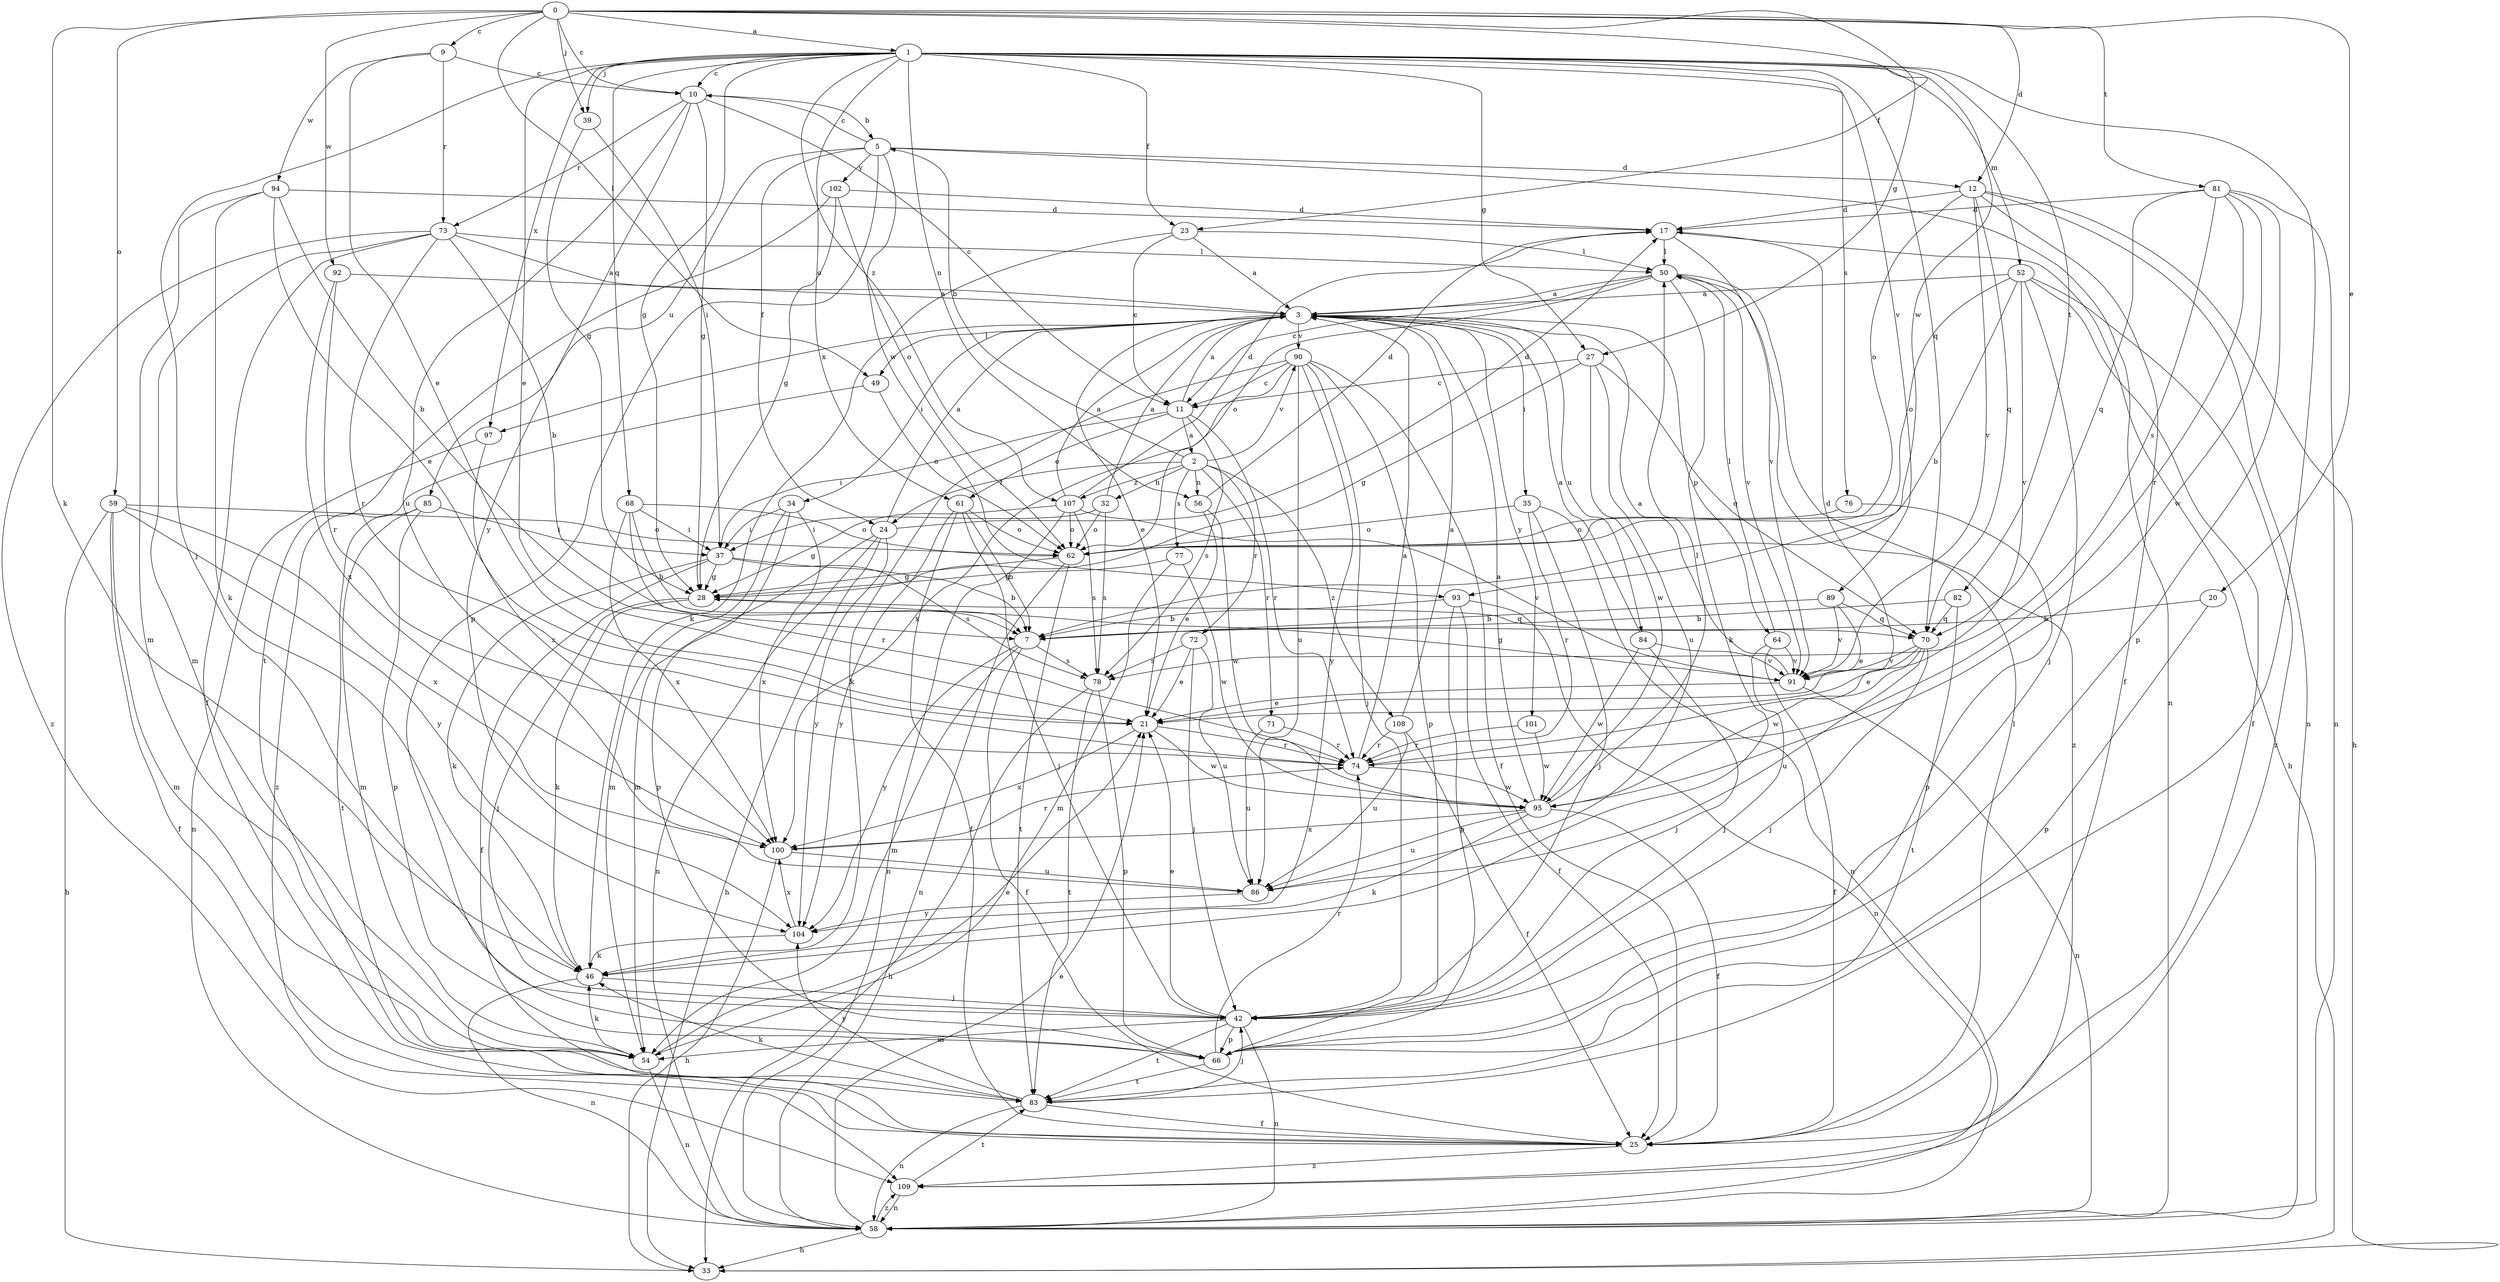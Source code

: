 strict digraph  {
0;
1;
2;
3;
5;
7;
9;
10;
11;
12;
17;
20;
21;
23;
24;
25;
27;
28;
32;
33;
34;
35;
37;
39;
42;
46;
49;
50;
52;
54;
56;
58;
59;
61;
62;
64;
66;
68;
70;
71;
72;
73;
74;
76;
77;
78;
81;
82;
83;
84;
85;
86;
89;
90;
91;
92;
93;
94;
95;
97;
100;
101;
102;
104;
107;
108;
109;
0 -> 1  [label=a];
0 -> 9  [label=c];
0 -> 10  [label=c];
0 -> 12  [label=d];
0 -> 20  [label=e];
0 -> 23  [label=f];
0 -> 27  [label=g];
0 -> 39  [label=j];
0 -> 46  [label=k];
0 -> 49  [label=l];
0 -> 59  [label=o];
0 -> 81  [label=t];
0 -> 92  [label=w];
1 -> 10  [label=c];
1 -> 21  [label=e];
1 -> 23  [label=f];
1 -> 27  [label=g];
1 -> 28  [label=g];
1 -> 39  [label=j];
1 -> 42  [label=j];
1 -> 52  [label=m];
1 -> 56  [label=n];
1 -> 61  [label=o];
1 -> 68  [label=q];
1 -> 70  [label=q];
1 -> 76  [label=s];
1 -> 82  [label=t];
1 -> 83  [label=t];
1 -> 89  [label=v];
1 -> 93  [label=w];
1 -> 97  [label=x];
1 -> 107  [label=z];
2 -> 5  [label=b];
2 -> 24  [label=f];
2 -> 32  [label=h];
2 -> 56  [label=n];
2 -> 71  [label=r];
2 -> 72  [label=r];
2 -> 77  [label=s];
2 -> 90  [label=v];
2 -> 107  [label=z];
2 -> 108  [label=z];
3 -> 21  [label=e];
3 -> 34  [label=i];
3 -> 35  [label=i];
3 -> 49  [label=l];
3 -> 64  [label=p];
3 -> 84  [label=u];
3 -> 90  [label=v];
3 -> 97  [label=x];
3 -> 101  [label=y];
5 -> 10  [label=c];
5 -> 12  [label=d];
5 -> 24  [label=f];
5 -> 58  [label=n];
5 -> 66  [label=p];
5 -> 85  [label=u];
5 -> 93  [label=w];
5 -> 102  [label=y];
7 -> 25  [label=f];
7 -> 54  [label=m];
7 -> 78  [label=s];
7 -> 104  [label=y];
9 -> 10  [label=c];
9 -> 21  [label=e];
9 -> 73  [label=r];
9 -> 94  [label=w];
10 -> 5  [label=b];
10 -> 11  [label=c];
10 -> 28  [label=g];
10 -> 73  [label=r];
10 -> 86  [label=u];
10 -> 104  [label=y];
11 -> 2  [label=a];
11 -> 3  [label=a];
11 -> 37  [label=i];
11 -> 61  [label=o];
11 -> 74  [label=r];
11 -> 78  [label=s];
12 -> 17  [label=d];
12 -> 25  [label=f];
12 -> 33  [label=h];
12 -> 58  [label=n];
12 -> 62  [label=o];
12 -> 70  [label=q];
12 -> 91  [label=v];
17 -> 33  [label=h];
17 -> 50  [label=l];
17 -> 91  [label=v];
20 -> 7  [label=b];
20 -> 66  [label=p];
21 -> 74  [label=r];
21 -> 95  [label=w];
21 -> 100  [label=x];
23 -> 3  [label=a];
23 -> 11  [label=c];
23 -> 46  [label=k];
23 -> 50  [label=l];
24 -> 3  [label=a];
24 -> 17  [label=d];
24 -> 33  [label=h];
24 -> 54  [label=m];
24 -> 58  [label=n];
24 -> 104  [label=y];
25 -> 50  [label=l];
25 -> 109  [label=z];
27 -> 11  [label=c];
27 -> 28  [label=g];
27 -> 70  [label=q];
27 -> 86  [label=u];
27 -> 95  [label=w];
28 -> 42  [label=j];
28 -> 46  [label=k];
28 -> 70  [label=q];
32 -> 3  [label=a];
32 -> 37  [label=i];
32 -> 62  [label=o];
32 -> 78  [label=s];
34 -> 37  [label=i];
34 -> 54  [label=m];
34 -> 66  [label=p];
34 -> 100  [label=x];
35 -> 42  [label=j];
35 -> 58  [label=n];
35 -> 62  [label=o];
35 -> 74  [label=r];
37 -> 7  [label=b];
37 -> 25  [label=f];
37 -> 28  [label=g];
37 -> 46  [label=k];
37 -> 78  [label=s];
39 -> 28  [label=g];
39 -> 37  [label=i];
42 -> 21  [label=e];
42 -> 54  [label=m];
42 -> 58  [label=n];
42 -> 66  [label=p];
42 -> 83  [label=t];
46 -> 42  [label=j];
46 -> 58  [label=n];
49 -> 62  [label=o];
49 -> 109  [label=z];
50 -> 3  [label=a];
50 -> 11  [label=c];
50 -> 46  [label=k];
50 -> 62  [label=o];
50 -> 91  [label=v];
50 -> 109  [label=z];
52 -> 3  [label=a];
52 -> 7  [label=b];
52 -> 25  [label=f];
52 -> 42  [label=j];
52 -> 62  [label=o];
52 -> 91  [label=v];
52 -> 109  [label=z];
54 -> 21  [label=e];
54 -> 46  [label=k];
54 -> 58  [label=n];
56 -> 17  [label=d];
56 -> 21  [label=e];
56 -> 95  [label=w];
58 -> 21  [label=e];
58 -> 33  [label=h];
58 -> 109  [label=z];
59 -> 25  [label=f];
59 -> 33  [label=h];
59 -> 54  [label=m];
59 -> 62  [label=o];
59 -> 100  [label=x];
59 -> 104  [label=y];
61 -> 7  [label=b];
61 -> 25  [label=f];
61 -> 42  [label=j];
61 -> 62  [label=o];
61 -> 104  [label=y];
62 -> 28  [label=g];
62 -> 58  [label=n];
62 -> 83  [label=t];
64 -> 25  [label=f];
64 -> 42  [label=j];
64 -> 50  [label=l];
64 -> 91  [label=v];
66 -> 74  [label=r];
66 -> 83  [label=t];
68 -> 7  [label=b];
68 -> 37  [label=i];
68 -> 62  [label=o];
68 -> 74  [label=r];
68 -> 100  [label=x];
70 -> 21  [label=e];
70 -> 42  [label=j];
70 -> 86  [label=u];
70 -> 91  [label=v];
70 -> 95  [label=w];
71 -> 74  [label=r];
71 -> 86  [label=u];
72 -> 21  [label=e];
72 -> 42  [label=j];
72 -> 78  [label=s];
72 -> 86  [label=u];
73 -> 3  [label=a];
73 -> 7  [label=b];
73 -> 25  [label=f];
73 -> 50  [label=l];
73 -> 54  [label=m];
73 -> 74  [label=r];
73 -> 109  [label=z];
74 -> 3  [label=a];
74 -> 17  [label=d];
74 -> 95  [label=w];
76 -> 62  [label=o];
76 -> 66  [label=p];
77 -> 28  [label=g];
77 -> 54  [label=m];
77 -> 95  [label=w];
78 -> 33  [label=h];
78 -> 66  [label=p];
78 -> 83  [label=t];
81 -> 17  [label=d];
81 -> 58  [label=n];
81 -> 66  [label=p];
81 -> 70  [label=q];
81 -> 74  [label=r];
81 -> 78  [label=s];
81 -> 95  [label=w];
82 -> 7  [label=b];
82 -> 70  [label=q];
82 -> 83  [label=t];
83 -> 25  [label=f];
83 -> 42  [label=j];
83 -> 46  [label=k];
83 -> 58  [label=n];
83 -> 104  [label=y];
84 -> 3  [label=a];
84 -> 42  [label=j];
84 -> 91  [label=v];
84 -> 95  [label=w];
85 -> 37  [label=i];
85 -> 54  [label=m];
85 -> 66  [label=p];
85 -> 83  [label=t];
86 -> 104  [label=y];
89 -> 7  [label=b];
89 -> 21  [label=e];
89 -> 70  [label=q];
89 -> 91  [label=v];
90 -> 11  [label=c];
90 -> 25  [label=f];
90 -> 42  [label=j];
90 -> 46  [label=k];
90 -> 66  [label=p];
90 -> 86  [label=u];
90 -> 100  [label=x];
90 -> 104  [label=y];
91 -> 3  [label=a];
91 -> 21  [label=e];
91 -> 28  [label=g];
91 -> 58  [label=n];
92 -> 3  [label=a];
92 -> 74  [label=r];
92 -> 100  [label=x];
93 -> 7  [label=b];
93 -> 25  [label=f];
93 -> 58  [label=n];
93 -> 66  [label=p];
94 -> 7  [label=b];
94 -> 17  [label=d];
94 -> 21  [label=e];
94 -> 46  [label=k];
94 -> 54  [label=m];
95 -> 3  [label=a];
95 -> 25  [label=f];
95 -> 46  [label=k];
95 -> 50  [label=l];
95 -> 86  [label=u];
95 -> 100  [label=x];
97 -> 58  [label=n];
97 -> 100  [label=x];
100 -> 33  [label=h];
100 -> 74  [label=r];
100 -> 86  [label=u];
101 -> 74  [label=r];
101 -> 95  [label=w];
102 -> 17  [label=d];
102 -> 28  [label=g];
102 -> 62  [label=o];
102 -> 83  [label=t];
104 -> 46  [label=k];
104 -> 100  [label=x];
107 -> 3  [label=a];
107 -> 17  [label=d];
107 -> 28  [label=g];
107 -> 58  [label=n];
107 -> 62  [label=o];
107 -> 78  [label=s];
107 -> 91  [label=v];
108 -> 3  [label=a];
108 -> 25  [label=f];
108 -> 74  [label=r];
108 -> 86  [label=u];
109 -> 58  [label=n];
109 -> 83  [label=t];
}
